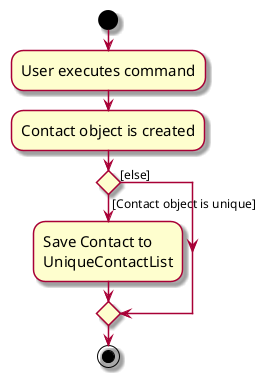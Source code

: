 @startuml
skin rose
skinparam ActivityFontSize 15
skinparam ArrowFontSize 12
start
:User executes command;

:Contact object is created;

'Since the beta syntax does not support placing the condition outside the
'diamond we place it as the true branch instead.
if () then ([Contact object is unique])
    :Save Contact to
    UniqueContactList;
else ([else])
endif
stop
@enduml